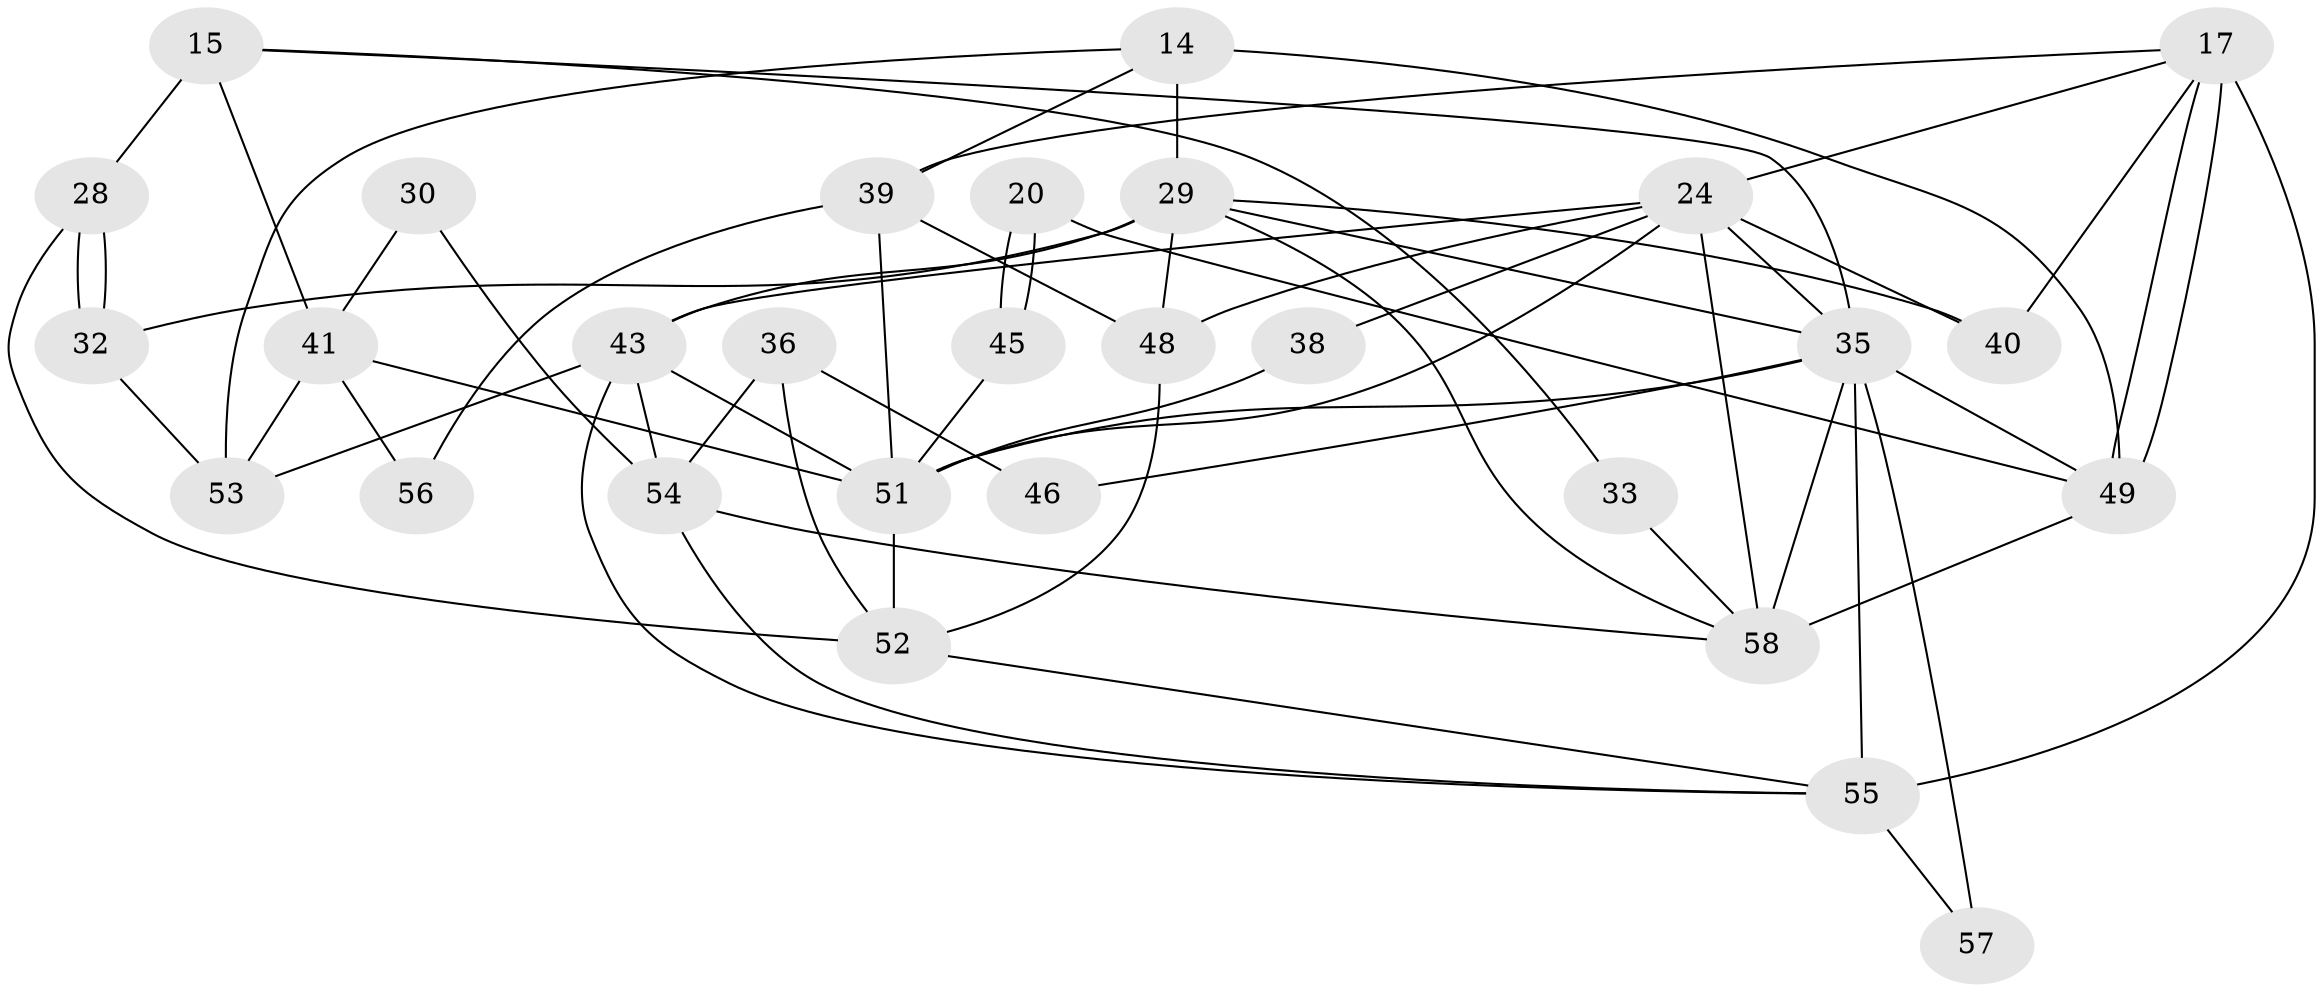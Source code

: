 // original degree distribution, {3: 0.3103448275862069, 2: 0.13793103448275862, 4: 0.20689655172413793, 5: 0.20689655172413793, 6: 0.06896551724137931, 7: 0.034482758620689655, 8: 0.034482758620689655}
// Generated by graph-tools (version 1.1) at 2025/48/03/09/25 04:48:58]
// undirected, 29 vertices, 65 edges
graph export_dot {
graph [start="1"]
  node [color=gray90,style=filled];
  14 [super="+13"];
  15;
  17 [super="+7"];
  20;
  24 [super="+23+18"];
  28 [super="+19+10"];
  29 [super="+2+21"];
  30;
  32;
  33;
  35 [super="+5+25+16"];
  36;
  38;
  39;
  40;
  41 [super="+31"];
  43 [super="+37+27"];
  45;
  46;
  48 [super="+4"];
  49;
  51 [super="+3+50"];
  52 [super="+22"];
  53;
  54;
  55 [super="+8+47"];
  56;
  57 [super="+26"];
  58 [super="+34+42"];
  14 -- 29;
  14 -- 53;
  14 -- 39;
  14 -- 49 [weight=2];
  15 -- 35;
  15 -- 28 [weight=2];
  15 -- 33;
  15 -- 41;
  17 -- 49 [weight=2];
  17 -- 49;
  17 -- 55 [weight=3];
  17 -- 39;
  17 -- 40;
  17 -- 24;
  20 -- 45;
  20 -- 45;
  20 -- 49;
  24 -- 40;
  24 -- 43 [weight=2];
  24 -- 51;
  24 -- 58;
  24 -- 48 [weight=2];
  24 -- 35;
  24 -- 38;
  28 -- 32 [weight=2];
  28 -- 32;
  28 -- 52;
  29 -- 48;
  29 -- 35;
  29 -- 43 [weight=2];
  29 -- 32 [weight=2];
  29 -- 40;
  29 -- 58;
  30 -- 54;
  30 -- 41;
  32 -- 53;
  33 -- 58;
  35 -- 49;
  35 -- 46;
  35 -- 57 [weight=3];
  35 -- 51 [weight=2];
  35 -- 58 [weight=3];
  35 -- 55;
  36 -- 54;
  36 -- 52;
  36 -- 46;
  38 -- 51;
  39 -- 48;
  39 -- 56;
  39 -- 51;
  41 -- 53;
  41 -- 56;
  41 -- 51 [weight=3];
  43 -- 51 [weight=4];
  43 -- 53;
  43 -- 54;
  43 -- 55;
  45 -- 51 [weight=2];
  48 -- 52;
  49 -- 58;
  51 -- 52;
  52 -- 55;
  54 -- 55;
  54 -- 58;
  55 -- 57;
}
